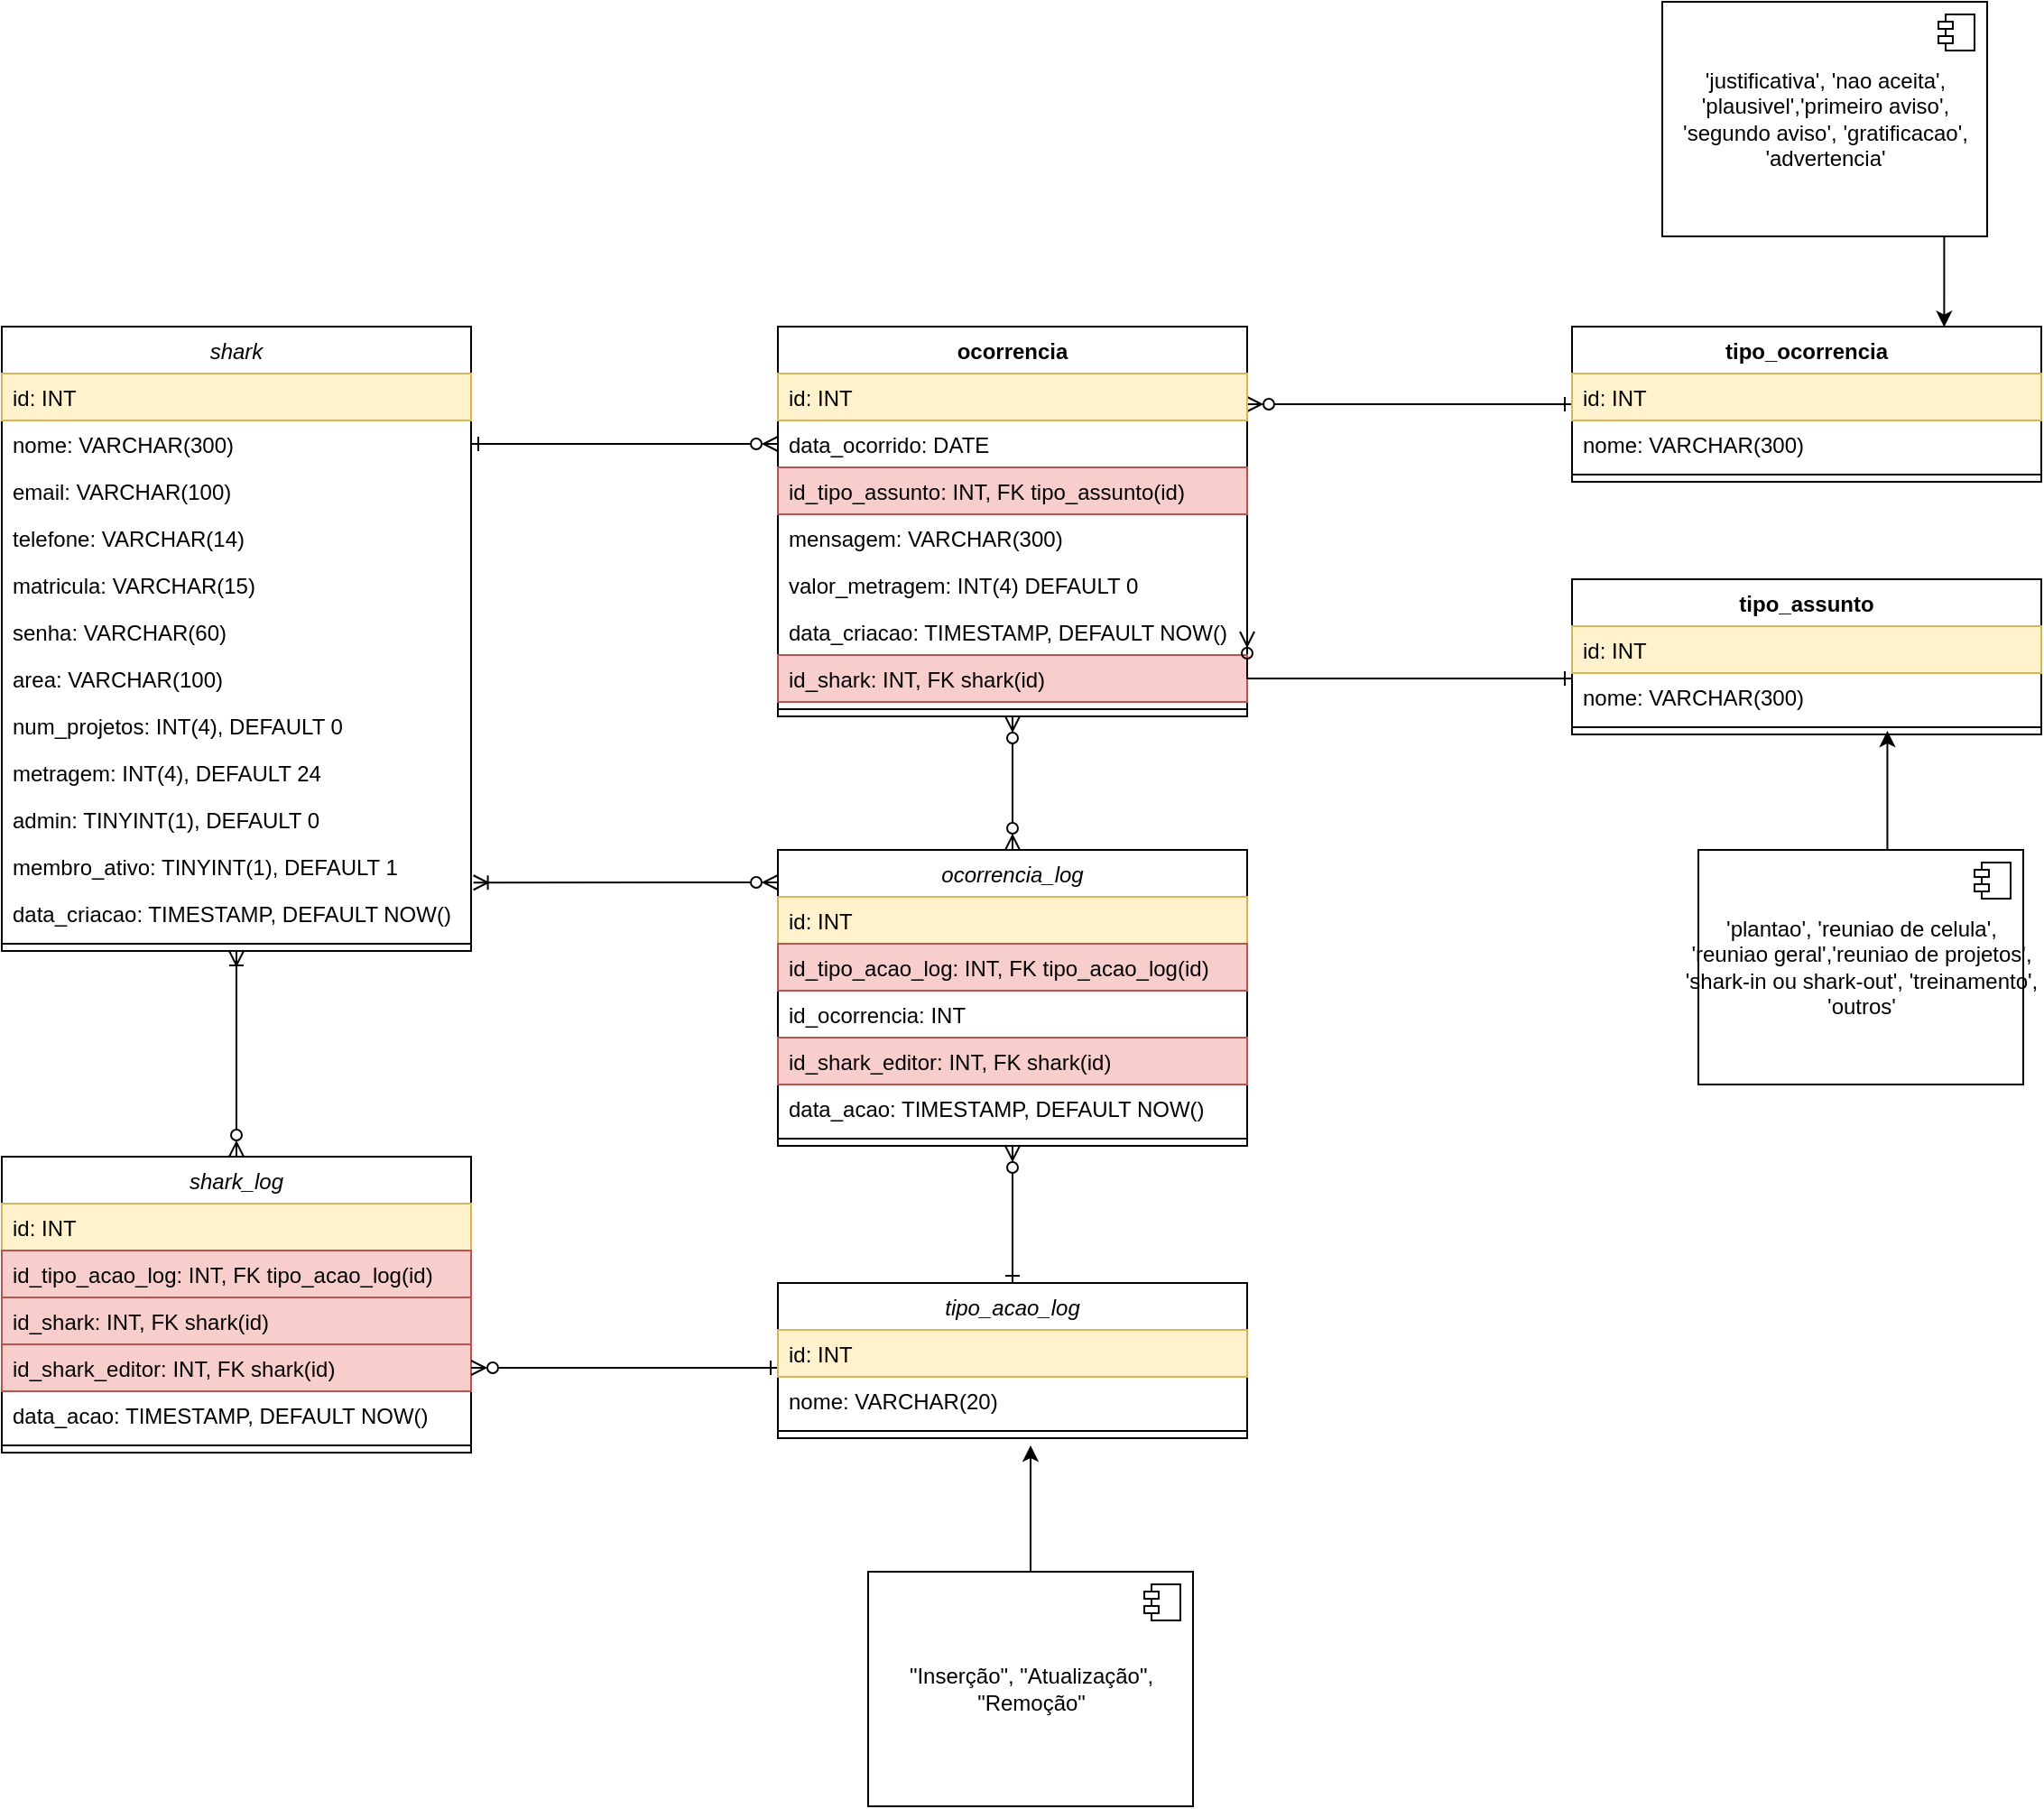 <mxfile version="21.0.6" type="device"><diagram id="C5RBs43oDa-KdzZeNtuy" name="Page-1"><mxGraphModel dx="1435" dy="2017" grid="1" gridSize="10" guides="1" tooltips="1" connect="1" arrows="1" fold="1" page="1" pageScale="1" pageWidth="827" pageHeight="1169" math="0" shadow="0"><root><mxCell id="WIyWlLk6GJQsqaUBKTNV-0"/><mxCell id="WIyWlLk6GJQsqaUBKTNV-1" parent="WIyWlLk6GJQsqaUBKTNV-0"/><mxCell id="zkfFHV4jXpPFQw0GAbJ--0" value="shark" style="swimlane;fontStyle=2;align=center;verticalAlign=top;childLayout=stackLayout;horizontal=1;startSize=26;horizontalStack=0;resizeParent=1;resizeLast=0;collapsible=1;marginBottom=0;rounded=0;shadow=0;strokeWidth=1;" parent="WIyWlLk6GJQsqaUBKTNV-1" vertex="1"><mxGeometry x="100" y="40" width="260" height="346" as="geometry"><mxRectangle x="230" y="140" width="160" height="26" as="alternateBounds"/></mxGeometry></mxCell><mxCell id="-uKI1FrvdBVuVZxCTakQ-14" value="id: INT" style="text;align=left;verticalAlign=top;spacingLeft=4;spacingRight=4;overflow=hidden;rotatable=0;points=[[0,0.5],[1,0.5]];portConstraint=eastwest;fillColor=#fff2cc;strokeColor=#d6b656;" parent="zkfFHV4jXpPFQw0GAbJ--0" vertex="1"><mxGeometry y="26" width="260" height="26" as="geometry"/></mxCell><mxCell id="zkfFHV4jXpPFQw0GAbJ--1" value="nome: VARCHAR(300)" style="text;align=left;verticalAlign=top;spacingLeft=4;spacingRight=4;overflow=hidden;rotatable=0;points=[[0,0.5],[1,0.5]];portConstraint=eastwest;" parent="zkfFHV4jXpPFQw0GAbJ--0" vertex="1"><mxGeometry y="52" width="260" height="26" as="geometry"/></mxCell><mxCell id="zkfFHV4jXpPFQw0GAbJ--2" value="email: VARCHAR(100)" style="text;align=left;verticalAlign=top;spacingLeft=4;spacingRight=4;overflow=hidden;rotatable=0;points=[[0,0.5],[1,0.5]];portConstraint=eastwest;rounded=0;shadow=0;html=0;" parent="zkfFHV4jXpPFQw0GAbJ--0" vertex="1"><mxGeometry y="78" width="260" height="26" as="geometry"/></mxCell><mxCell id="zkfFHV4jXpPFQw0GAbJ--3" value="telefone: VARCHAR(14)" style="text;align=left;verticalAlign=top;spacingLeft=4;spacingRight=4;overflow=hidden;rotatable=0;points=[[0,0.5],[1,0.5]];portConstraint=eastwest;rounded=0;shadow=0;html=0;" parent="zkfFHV4jXpPFQw0GAbJ--0" vertex="1"><mxGeometry y="104" width="260" height="26" as="geometry"/></mxCell><mxCell id="-uKI1FrvdBVuVZxCTakQ-0" value="matricula: VARCHAR(15)" style="text;align=left;verticalAlign=top;spacingLeft=4;spacingRight=4;overflow=hidden;rotatable=0;points=[[0,0.5],[1,0.5]];portConstraint=eastwest;rounded=0;shadow=0;html=0;" parent="zkfFHV4jXpPFQw0GAbJ--0" vertex="1"><mxGeometry y="130" width="260" height="26" as="geometry"/></mxCell><mxCell id="-uKI1FrvdBVuVZxCTakQ-1" value="senha: VARCHAR(60)" style="text;align=left;verticalAlign=top;spacingLeft=4;spacingRight=4;overflow=hidden;rotatable=0;points=[[0,0.5],[1,0.5]];portConstraint=eastwest;rounded=0;shadow=0;html=0;" parent="zkfFHV4jXpPFQw0GAbJ--0" vertex="1"><mxGeometry y="156" width="260" height="26" as="geometry"/></mxCell><mxCell id="-uKI1FrvdBVuVZxCTakQ-3" value="area: VARCHAR(100)" style="text;align=left;verticalAlign=top;spacingLeft=4;spacingRight=4;overflow=hidden;rotatable=0;points=[[0,0.5],[1,0.5]];portConstraint=eastwest;rounded=0;shadow=0;html=0;" parent="zkfFHV4jXpPFQw0GAbJ--0" vertex="1"><mxGeometry y="182" width="260" height="26" as="geometry"/></mxCell><mxCell id="EOZXVsjFeJaIdy7UI6iU-1" value="num_projetos: INT(4), DEFAULT 0" style="text;align=left;verticalAlign=top;spacingLeft=4;spacingRight=4;overflow=hidden;rotatable=0;points=[[0,0.5],[1,0.5]];portConstraint=eastwest;rounded=0;shadow=0;html=0;" parent="zkfFHV4jXpPFQw0GAbJ--0" vertex="1"><mxGeometry y="208" width="260" height="26" as="geometry"/></mxCell><mxCell id="-uKI1FrvdBVuVZxCTakQ-4" value="metragem: INT(4), DEFAULT 24" style="text;align=left;verticalAlign=top;spacingLeft=4;spacingRight=4;overflow=hidden;rotatable=0;points=[[0,0.5],[1,0.5]];portConstraint=eastwest;rounded=0;shadow=0;html=0;" parent="zkfFHV4jXpPFQw0GAbJ--0" vertex="1"><mxGeometry y="234" width="260" height="26" as="geometry"/></mxCell><mxCell id="-uKI1FrvdBVuVZxCTakQ-2" value="admin: TINYINT(1), DEFAULT 0" style="text;align=left;verticalAlign=top;spacingLeft=4;spacingRight=4;overflow=hidden;rotatable=0;points=[[0,0.5],[1,0.5]];portConstraint=eastwest;rounded=0;shadow=0;html=0;" parent="zkfFHV4jXpPFQw0GAbJ--0" vertex="1"><mxGeometry y="260" width="260" height="26" as="geometry"/></mxCell><mxCell id="gxHYrnx_h41nNu9AlrPa-11" value="membro_ativo: TINYINT(1), DEFAULT 1" style="text;align=left;verticalAlign=top;spacingLeft=4;spacingRight=4;overflow=hidden;rotatable=0;points=[[0,0.5],[1,0.5]];portConstraint=eastwest;rounded=0;shadow=0;html=0;" parent="zkfFHV4jXpPFQw0GAbJ--0" vertex="1"><mxGeometry y="286" width="260" height="26" as="geometry"/></mxCell><mxCell id="-uKI1FrvdBVuVZxCTakQ-5" value="data_criacao: TIMESTAMP, DEFAULT NOW()" style="text;align=left;verticalAlign=top;spacingLeft=4;spacingRight=4;overflow=hidden;rotatable=0;points=[[0,0.5],[1,0.5]];portConstraint=eastwest;rounded=0;shadow=0;html=0;" parent="zkfFHV4jXpPFQw0GAbJ--0" vertex="1"><mxGeometry y="312" width="260" height="26" as="geometry"/></mxCell><mxCell id="zkfFHV4jXpPFQw0GAbJ--4" value="" style="line;html=1;strokeWidth=1;align=left;verticalAlign=middle;spacingTop=-1;spacingLeft=3;spacingRight=3;rotatable=0;labelPosition=right;points=[];portConstraint=eastwest;" parent="zkfFHV4jXpPFQw0GAbJ--0" vertex="1"><mxGeometry y="338" width="260" height="8" as="geometry"/></mxCell><mxCell id="-uKI1FrvdBVuVZxCTakQ-10" style="edgeStyle=orthogonalEdgeStyle;rounded=0;orthogonalLoop=1;jettySize=auto;html=1;entryX=1;entryY=0.5;entryDx=0;entryDy=0;endArrow=ERone;endFill=0;startArrow=ERzeroToMany;startFill=0;" parent="WIyWlLk6GJQsqaUBKTNV-1" source="-uKI1FrvdBVuVZxCTakQ-6" target="zkfFHV4jXpPFQw0GAbJ--1" edge="1"><mxGeometry relative="1" as="geometry"><Array as="points"><mxPoint x="480" y="105"/><mxPoint x="480" y="105"/></Array></mxGeometry></mxCell><mxCell id="tHn-pjXhagg5LejLjShR-14" style="edgeStyle=orthogonalEdgeStyle;rounded=0;orthogonalLoop=1;jettySize=auto;html=1;entryX=0;entryY=0.5;entryDx=0;entryDy=0;endArrow=ERone;endFill=0;startArrow=ERzeroToMany;startFill=0;" parent="WIyWlLk6GJQsqaUBKTNV-1" source="-uKI1FrvdBVuVZxCTakQ-6" target="tHn-pjXhagg5LejLjShR-0" edge="1"><mxGeometry relative="1" as="geometry"><Array as="points"><mxPoint x="830" y="83"/><mxPoint x="830" y="83"/></Array></mxGeometry></mxCell><mxCell id="-uKI1FrvdBVuVZxCTakQ-6" value="ocorrencia" style="swimlane;fontStyle=1;align=center;verticalAlign=top;childLayout=stackLayout;horizontal=1;startSize=26;horizontalStack=0;resizeParent=1;resizeParentMax=0;resizeLast=0;collapsible=1;marginBottom=0;" parent="WIyWlLk6GJQsqaUBKTNV-1" vertex="1"><mxGeometry x="530" y="40" width="260" height="216" as="geometry"/></mxCell><mxCell id="-uKI1FrvdBVuVZxCTakQ-16" value="id: INT" style="text;align=left;verticalAlign=top;spacingLeft=4;spacingRight=4;overflow=hidden;rotatable=0;points=[[0,0.5],[1,0.5]];portConstraint=eastwest;fillColor=#fff2cc;strokeColor=#d6b656;" parent="-uKI1FrvdBVuVZxCTakQ-6" vertex="1"><mxGeometry y="26" width="260" height="26" as="geometry"/></mxCell><mxCell id="cBAoYvj5LLwuzuzhChio-1" value="data_ocorrido: DATE" style="text;align=left;verticalAlign=top;spacingLeft=4;spacingRight=4;overflow=hidden;rotatable=0;points=[[0,0.5],[1,0.5]];portConstraint=eastwest;rounded=0;shadow=0;html=0;" parent="-uKI1FrvdBVuVZxCTakQ-6" vertex="1"><mxGeometry y="52" width="260" height="26" as="geometry"/></mxCell><mxCell id="tHn-pjXhagg5LejLjShR-77" value="id_tipo_assunto: INT, FK tipo_assunto(id)" style="text;align=left;verticalAlign=top;spacingLeft=4;spacingRight=4;overflow=hidden;rotatable=0;points=[[0,0.5],[1,0.5]];portConstraint=eastwest;fillColor=#f8cecc;strokeColor=#b85450;" parent="-uKI1FrvdBVuVZxCTakQ-6" vertex="1"><mxGeometry y="78" width="260" height="26" as="geometry"/></mxCell><mxCell id="-uKI1FrvdBVuVZxCTakQ-21" value="mensagem: VARCHAR(300)" style="text;align=left;verticalAlign=top;spacingLeft=4;spacingRight=4;overflow=hidden;rotatable=0;points=[[0,0.5],[1,0.5]];portConstraint=eastwest;rounded=0;shadow=0;html=0;" parent="-uKI1FrvdBVuVZxCTakQ-6" vertex="1"><mxGeometry y="104" width="260" height="26" as="geometry"/></mxCell><mxCell id="tHn-pjXhagg5LejLjShR-24" value="valor_metragem: INT(4) DEFAULT 0" style="text;align=left;verticalAlign=top;spacingLeft=4;spacingRight=4;overflow=hidden;rotatable=0;points=[[0,0.5],[1,0.5]];portConstraint=eastwest;rounded=0;shadow=0;html=0;" parent="-uKI1FrvdBVuVZxCTakQ-6" vertex="1"><mxGeometry y="130" width="260" height="26" as="geometry"/></mxCell><mxCell id="-uKI1FrvdBVuVZxCTakQ-22" value="data_criacao: TIMESTAMP, DEFAULT NOW()" style="text;align=left;verticalAlign=top;spacingLeft=4;spacingRight=4;overflow=hidden;rotatable=0;points=[[0,0.5],[1,0.5]];portConstraint=eastwest;rounded=0;shadow=0;html=0;" parent="-uKI1FrvdBVuVZxCTakQ-6" vertex="1"><mxGeometry y="156" width="260" height="26" as="geometry"/></mxCell><mxCell id="-uKI1FrvdBVuVZxCTakQ-17" value="id_shark: INT, FK shark(id)" style="text;align=left;verticalAlign=top;spacingLeft=4;spacingRight=4;overflow=hidden;rotatable=0;points=[[0,0.5],[1,0.5]];portConstraint=eastwest;fillColor=#f8cecc;strokeColor=#b85450;" parent="-uKI1FrvdBVuVZxCTakQ-6" vertex="1"><mxGeometry y="182" width="260" height="26" as="geometry"/></mxCell><mxCell id="-uKI1FrvdBVuVZxCTakQ-8" value="" style="line;strokeWidth=1;fillColor=none;align=left;verticalAlign=middle;spacingTop=-1;spacingLeft=3;spacingRight=3;rotatable=0;labelPosition=right;points=[];portConstraint=eastwest;strokeColor=inherit;" parent="-uKI1FrvdBVuVZxCTakQ-6" vertex="1"><mxGeometry y="208" width="260" height="8" as="geometry"/></mxCell><mxCell id="tHn-pjXhagg5LejLjShR-0" value="tipo_ocorrencia" style="swimlane;fontStyle=1;align=center;verticalAlign=top;childLayout=stackLayout;horizontal=1;startSize=26;horizontalStack=0;resizeParent=1;resizeParentMax=0;resizeLast=0;collapsible=1;marginBottom=0;" parent="WIyWlLk6GJQsqaUBKTNV-1" vertex="1"><mxGeometry x="970" y="40" width="260" height="86" as="geometry"/></mxCell><mxCell id="tHn-pjXhagg5LejLjShR-1" value="id: INT" style="text;align=left;verticalAlign=top;spacingLeft=4;spacingRight=4;overflow=hidden;rotatable=0;points=[[0,0.5],[1,0.5]];portConstraint=eastwest;fillColor=#fff2cc;strokeColor=#d6b656;" parent="tHn-pjXhagg5LejLjShR-0" vertex="1"><mxGeometry y="26" width="260" height="26" as="geometry"/></mxCell><mxCell id="tHn-pjXhagg5LejLjShR-5" value="nome: VARCHAR(300)" style="text;align=left;verticalAlign=top;spacingLeft=4;spacingRight=4;overflow=hidden;rotatable=0;points=[[0,0.5],[1,0.5]];portConstraint=eastwest;rounded=0;shadow=0;html=0;" parent="tHn-pjXhagg5LejLjShR-0" vertex="1"><mxGeometry y="52" width="260" height="26" as="geometry"/></mxCell><mxCell id="tHn-pjXhagg5LejLjShR-8" value="" style="line;strokeWidth=1;fillColor=none;align=left;verticalAlign=middle;spacingTop=-1;spacingLeft=3;spacingRight=3;rotatable=0;labelPosition=right;points=[];portConstraint=eastwest;strokeColor=inherit;" parent="tHn-pjXhagg5LejLjShR-0" vertex="1"><mxGeometry y="78" width="260" height="8" as="geometry"/></mxCell><mxCell id="tHn-pjXhagg5LejLjShR-11" style="edgeStyle=orthogonalEdgeStyle;rounded=0;orthogonalLoop=1;jettySize=auto;html=1;entryX=0.793;entryY=0.003;entryDx=0;entryDy=0;entryPerimeter=0;" parent="WIyWlLk6GJQsqaUBKTNV-1" source="tHn-pjXhagg5LejLjShR-9" target="tHn-pjXhagg5LejLjShR-0" edge="1"><mxGeometry relative="1" as="geometry"><Array as="points"><mxPoint x="1176" y="25"/></Array></mxGeometry></mxCell><mxCell id="tHn-pjXhagg5LejLjShR-9" value="'justificativa', 'nao aceita',&lt;br style=&quot;border-color: var(--border-color); padding: 0px; margin: 0px; text-align: left;&quot;&gt;&lt;span style=&quot;text-align: left;&quot;&gt;'plausivel','primeiro aviso', &lt;br&gt;'segundo aviso', 'gratificacao',&lt;br&gt;'advertencia'&lt;br&gt;&lt;/span&gt;" style="html=1;dropTarget=0;" parent="WIyWlLk6GJQsqaUBKTNV-1" vertex="1"><mxGeometry x="1020" y="-140" width="180" height="130" as="geometry"/></mxCell><mxCell id="tHn-pjXhagg5LejLjShR-10" value="" style="shape=module;jettyWidth=8;jettyHeight=4;" parent="tHn-pjXhagg5LejLjShR-9" vertex="1"><mxGeometry x="1" width="20" height="20" relative="1" as="geometry"><mxPoint x="-27" y="7" as="offset"/></mxGeometry></mxCell><mxCell id="tHn-pjXhagg5LejLjShR-84" style="edgeStyle=orthogonalEdgeStyle;rounded=0;orthogonalLoop=1;jettySize=auto;html=1;entryX=1;entryY=0.5;entryDx=0;entryDy=0;startArrow=ERone;startFill=0;endArrow=ERzeroToMany;endFill=0;" parent="WIyWlLk6GJQsqaUBKTNV-1" source="tHn-pjXhagg5LejLjShR-78" target="-uKI1FrvdBVuVZxCTakQ-22" edge="1"><mxGeometry relative="1" as="geometry"><Array as="points"><mxPoint x="910" y="235"/><mxPoint x="910" y="235"/></Array></mxGeometry></mxCell><mxCell id="tHn-pjXhagg5LejLjShR-78" value="tipo_assunto" style="swimlane;fontStyle=1;align=center;verticalAlign=top;childLayout=stackLayout;horizontal=1;startSize=26;horizontalStack=0;resizeParent=1;resizeParentMax=0;resizeLast=0;collapsible=1;marginBottom=0;" parent="WIyWlLk6GJQsqaUBKTNV-1" vertex="1"><mxGeometry x="970" y="180" width="260" height="86" as="geometry"/></mxCell><mxCell id="tHn-pjXhagg5LejLjShR-79" value="id: INT" style="text;align=left;verticalAlign=top;spacingLeft=4;spacingRight=4;overflow=hidden;rotatable=0;points=[[0,0.5],[1,0.5]];portConstraint=eastwest;fillColor=#fff2cc;strokeColor=#d6b656;" parent="tHn-pjXhagg5LejLjShR-78" vertex="1"><mxGeometry y="26" width="260" height="26" as="geometry"/></mxCell><mxCell id="tHn-pjXhagg5LejLjShR-80" value="nome: VARCHAR(300)" style="text;align=left;verticalAlign=top;spacingLeft=4;spacingRight=4;overflow=hidden;rotatable=0;points=[[0,0.5],[1,0.5]];portConstraint=eastwest;rounded=0;shadow=0;html=0;" parent="tHn-pjXhagg5LejLjShR-78" vertex="1"><mxGeometry y="52" width="260" height="26" as="geometry"/></mxCell><mxCell id="tHn-pjXhagg5LejLjShR-81" value="" style="line;strokeWidth=1;fillColor=none;align=left;verticalAlign=middle;spacingTop=-1;spacingLeft=3;spacingRight=3;rotatable=0;labelPosition=right;points=[];portConstraint=eastwest;strokeColor=inherit;" parent="tHn-pjXhagg5LejLjShR-78" vertex="1"><mxGeometry y="78" width="260" height="8" as="geometry"/></mxCell><mxCell id="tHn-pjXhagg5LejLjShR-88" style="edgeStyle=orthogonalEdgeStyle;rounded=0;orthogonalLoop=1;jettySize=auto;html=1;entryX=0.672;entryY=0.75;entryDx=0;entryDy=0;entryPerimeter=0;" parent="WIyWlLk6GJQsqaUBKTNV-1" source="tHn-pjXhagg5LejLjShR-86" target="tHn-pjXhagg5LejLjShR-81" edge="1"><mxGeometry relative="1" as="geometry"><Array as="points"><mxPoint x="1145" y="350"/><mxPoint x="1145" y="350"/></Array></mxGeometry></mxCell><mxCell id="tHn-pjXhagg5LejLjShR-86" value="'plantao', 'reuniao de celula',&lt;br style=&quot;border-color: var(--border-color); padding: 0px; margin: 0px; text-align: left;&quot;&gt;&lt;span style=&quot;text-align: left;&quot;&gt;'reuniao geral','reuniao de projetos', &lt;br&gt;'shark-in ou shark-out', 'treinamento',&lt;br&gt;'outros'&lt;br&gt;&lt;/span&gt;" style="html=1;dropTarget=0;" parent="WIyWlLk6GJQsqaUBKTNV-1" vertex="1"><mxGeometry x="1040" y="330" width="180" height="130" as="geometry"/></mxCell><mxCell id="tHn-pjXhagg5LejLjShR-87" value="" style="shape=module;jettyWidth=8;jettyHeight=4;" parent="tHn-pjXhagg5LejLjShR-86" vertex="1"><mxGeometry x="1" width="20" height="20" relative="1" as="geometry"><mxPoint x="-27" y="7" as="offset"/></mxGeometry></mxCell><mxCell id="gxHYrnx_h41nNu9AlrPa-10" style="edgeStyle=orthogonalEdgeStyle;rounded=0;orthogonalLoop=1;jettySize=auto;html=1;entryX=0.5;entryY=1;entryDx=0;entryDy=0;endArrow=ERoneToMany;endFill=0;startArrow=ERzeroToMany;startFill=0;" parent="WIyWlLk6GJQsqaUBKTNV-1" source="HKnBI8yPx4CETMh80sso-0" target="zkfFHV4jXpPFQw0GAbJ--0" edge="1"><mxGeometry relative="1" as="geometry"/></mxCell><mxCell id="HKnBI8yPx4CETMh80sso-0" value="shark_log" style="swimlane;fontStyle=2;align=center;verticalAlign=top;childLayout=stackLayout;horizontal=1;startSize=26;horizontalStack=0;resizeParent=1;resizeLast=0;collapsible=1;marginBottom=0;rounded=0;shadow=0;strokeWidth=1;" parent="WIyWlLk6GJQsqaUBKTNV-1" vertex="1"><mxGeometry x="100" y="500" width="260" height="164" as="geometry"><mxRectangle x="230" y="140" width="160" height="26" as="alternateBounds"/></mxGeometry></mxCell><mxCell id="HKnBI8yPx4CETMh80sso-1" value="id: INT" style="text;align=left;verticalAlign=top;spacingLeft=4;spacingRight=4;overflow=hidden;rotatable=0;points=[[0,0.5],[1,0.5]];portConstraint=eastwest;fillColor=#fff2cc;strokeColor=#d6b656;" parent="HKnBI8yPx4CETMh80sso-0" vertex="1"><mxGeometry y="26" width="260" height="26" as="geometry"/></mxCell><mxCell id="tHn-pjXhagg5LejLjShR-12" value="id_tipo_acao_log: INT, FK tipo_acao_log(id)" style="text;align=left;verticalAlign=top;spacingLeft=4;spacingRight=4;overflow=hidden;rotatable=0;points=[[0,0.5],[1,0.5]];portConstraint=eastwest;fillColor=#f8cecc;strokeColor=#b85450;" parent="HKnBI8yPx4CETMh80sso-0" vertex="1"><mxGeometry y="52" width="260" height="26" as="geometry"/></mxCell><mxCell id="gxHYrnx_h41nNu9AlrPa-9" value="id_shark: INT, FK shark(id)" style="text;align=left;verticalAlign=top;spacingLeft=4;spacingRight=4;overflow=hidden;rotatable=0;points=[[0,0.5],[1,0.5]];portConstraint=eastwest;fillColor=#f8cecc;strokeColor=#b85450;" parent="HKnBI8yPx4CETMh80sso-0" vertex="1"><mxGeometry y="78" width="260" height="26" as="geometry"/></mxCell><mxCell id="0MhYS269bVKAtgKYdjwF-0" value="id_shark_editor: INT, FK shark(id)" style="text;align=left;verticalAlign=top;spacingLeft=4;spacingRight=4;overflow=hidden;rotatable=0;points=[[0,0.5],[1,0.5]];portConstraint=eastwest;fillColor=#f8cecc;strokeColor=#b85450;" vertex="1" parent="HKnBI8yPx4CETMh80sso-0"><mxGeometry y="104" width="260" height="26" as="geometry"/></mxCell><mxCell id="HKnBI8yPx4CETMh80sso-11" value="data_acao: TIMESTAMP, DEFAULT NOW()" style="text;align=left;verticalAlign=top;spacingLeft=4;spacingRight=4;overflow=hidden;rotatable=0;points=[[0,0.5],[1,0.5]];portConstraint=eastwest;rounded=0;shadow=0;html=0;" parent="HKnBI8yPx4CETMh80sso-0" vertex="1"><mxGeometry y="130" width="260" height="26" as="geometry"/></mxCell><mxCell id="HKnBI8yPx4CETMh80sso-12" value="" style="line;html=1;strokeWidth=1;align=left;verticalAlign=middle;spacingTop=-1;spacingLeft=3;spacingRight=3;rotatable=0;labelPosition=right;points=[];portConstraint=eastwest;" parent="HKnBI8yPx4CETMh80sso-0" vertex="1"><mxGeometry y="156" width="260" height="8" as="geometry"/></mxCell><mxCell id="Z2v0kCpfst-7uqKBWJ1m-2" style="edgeStyle=orthogonalEdgeStyle;rounded=0;orthogonalLoop=1;jettySize=auto;html=1;" parent="WIyWlLk6GJQsqaUBKTNV-1" source="gxHYrnx_h41nNu9AlrPa-4" edge="1"><mxGeometry relative="1" as="geometry"><mxPoint x="670" y="660" as="targetPoint"/></mxGeometry></mxCell><mxCell id="gxHYrnx_h41nNu9AlrPa-4" value="&lt;span style=&quot;text-align: left;&quot;&gt;&quot;Inserção&quot;, &quot;Atualização&quot;,&lt;br&gt;&quot;Remoção&quot;&lt;br&gt;&lt;/span&gt;" style="html=1;dropTarget=0;" parent="WIyWlLk6GJQsqaUBKTNV-1" vertex="1"><mxGeometry x="580" y="730" width="180" height="130" as="geometry"/></mxCell><mxCell id="gxHYrnx_h41nNu9AlrPa-5" value="" style="shape=module;jettyWidth=8;jettyHeight=4;" parent="gxHYrnx_h41nNu9AlrPa-4" vertex="1"><mxGeometry x="1" width="20" height="20" relative="1" as="geometry"><mxPoint x="-27" y="7" as="offset"/></mxGeometry></mxCell><mxCell id="0MhYS269bVKAtgKYdjwF-9" style="edgeStyle=orthogonalEdgeStyle;rounded=0;orthogonalLoop=1;jettySize=auto;html=1;entryX=0.5;entryY=1;entryDx=0;entryDy=0;endArrow=ERzeroToMany;endFill=0;startArrow=ERzeroToMany;startFill=0;" edge="1" parent="WIyWlLk6GJQsqaUBKTNV-1" source="0MhYS269bVKAtgKYdjwF-1" target="-uKI1FrvdBVuVZxCTakQ-6"><mxGeometry relative="1" as="geometry"/></mxCell><mxCell id="0MhYS269bVKAtgKYdjwF-19" style="edgeStyle=orthogonalEdgeStyle;rounded=0;orthogonalLoop=1;jettySize=auto;html=1;entryX=1.005;entryY=-0.149;entryDx=0;entryDy=0;entryPerimeter=0;endArrow=ERoneToMany;endFill=0;startArrow=ERzeroToMany;startFill=0;" edge="1" parent="WIyWlLk6GJQsqaUBKTNV-1" source="0MhYS269bVKAtgKYdjwF-1" target="-uKI1FrvdBVuVZxCTakQ-5"><mxGeometry relative="1" as="geometry"><Array as="points"><mxPoint x="500" y="348"/><mxPoint x="500" y="348"/></Array></mxGeometry></mxCell><mxCell id="0MhYS269bVKAtgKYdjwF-1" value="ocorrencia_log" style="swimlane;fontStyle=2;align=center;verticalAlign=top;childLayout=stackLayout;horizontal=1;startSize=26;horizontalStack=0;resizeParent=1;resizeLast=0;collapsible=1;marginBottom=0;rounded=0;shadow=0;strokeWidth=1;" vertex="1" parent="WIyWlLk6GJQsqaUBKTNV-1"><mxGeometry x="530" y="330" width="260" height="164" as="geometry"><mxRectangle x="230" y="140" width="160" height="26" as="alternateBounds"/></mxGeometry></mxCell><mxCell id="0MhYS269bVKAtgKYdjwF-2" value="id: INT" style="text;align=left;verticalAlign=top;spacingLeft=4;spacingRight=4;overflow=hidden;rotatable=0;points=[[0,0.5],[1,0.5]];portConstraint=eastwest;fillColor=#fff2cc;strokeColor=#d6b656;" vertex="1" parent="0MhYS269bVKAtgKYdjwF-1"><mxGeometry y="26" width="260" height="26" as="geometry"/></mxCell><mxCell id="0MhYS269bVKAtgKYdjwF-3" value="id_tipo_acao_log: INT, FK tipo_acao_log(id)" style="text;align=left;verticalAlign=top;spacingLeft=4;spacingRight=4;overflow=hidden;rotatable=0;points=[[0,0.5],[1,0.5]];portConstraint=eastwest;fillColor=#f8cecc;strokeColor=#b85450;" vertex="1" parent="0MhYS269bVKAtgKYdjwF-1"><mxGeometry y="52" width="260" height="26" as="geometry"/></mxCell><mxCell id="0MhYS269bVKAtgKYdjwF-4" value="id_ocorrencia: INT" style="text;align=left;verticalAlign=top;spacingLeft=4;spacingRight=4;overflow=hidden;rotatable=0;points=[[0,0.5],[1,0.5]];portConstraint=eastwest;" vertex="1" parent="0MhYS269bVKAtgKYdjwF-1"><mxGeometry y="78" width="260" height="26" as="geometry"/></mxCell><mxCell id="0MhYS269bVKAtgKYdjwF-5" value="id_shark_editor: INT, FK shark(id)" style="text;align=left;verticalAlign=top;spacingLeft=4;spacingRight=4;overflow=hidden;rotatable=0;points=[[0,0.5],[1,0.5]];portConstraint=eastwest;fillColor=#f8cecc;strokeColor=#b85450;" vertex="1" parent="0MhYS269bVKAtgKYdjwF-1"><mxGeometry y="104" width="260" height="26" as="geometry"/></mxCell><mxCell id="0MhYS269bVKAtgKYdjwF-6" value="data_acao: TIMESTAMP, DEFAULT NOW()" style="text;align=left;verticalAlign=top;spacingLeft=4;spacingRight=4;overflow=hidden;rotatable=0;points=[[0,0.5],[1,0.5]];portConstraint=eastwest;rounded=0;shadow=0;html=0;" vertex="1" parent="0MhYS269bVKAtgKYdjwF-1"><mxGeometry y="130" width="260" height="26" as="geometry"/></mxCell><mxCell id="0MhYS269bVKAtgKYdjwF-7" value="" style="line;html=1;strokeWidth=1;align=left;verticalAlign=middle;spacingTop=-1;spacingLeft=3;spacingRight=3;rotatable=0;labelPosition=right;points=[];portConstraint=eastwest;" vertex="1" parent="0MhYS269bVKAtgKYdjwF-1"><mxGeometry y="156" width="260" height="8" as="geometry"/></mxCell><mxCell id="0MhYS269bVKAtgKYdjwF-17" style="edgeStyle=orthogonalEdgeStyle;rounded=0;orthogonalLoop=1;jettySize=auto;html=1;entryX=0.5;entryY=1;entryDx=0;entryDy=0;endArrow=ERzeroToMany;endFill=0;startArrow=ERone;startFill=0;" edge="1" parent="WIyWlLk6GJQsqaUBKTNV-1" source="0MhYS269bVKAtgKYdjwF-10" target="0MhYS269bVKAtgKYdjwF-1"><mxGeometry relative="1" as="geometry"/></mxCell><mxCell id="0MhYS269bVKAtgKYdjwF-18" style="edgeStyle=orthogonalEdgeStyle;rounded=0;orthogonalLoop=1;jettySize=auto;html=1;entryX=1;entryY=0.5;entryDx=0;entryDy=0;endArrow=ERzeroToMany;endFill=0;startArrow=ERone;startFill=0;" edge="1" parent="WIyWlLk6GJQsqaUBKTNV-1" source="0MhYS269bVKAtgKYdjwF-10" target="0MhYS269bVKAtgKYdjwF-0"><mxGeometry relative="1" as="geometry"><Array as="points"><mxPoint x="480" y="617"/><mxPoint x="480" y="617"/></Array></mxGeometry></mxCell><mxCell id="0MhYS269bVKAtgKYdjwF-10" value="tipo_acao_log" style="swimlane;fontStyle=2;align=center;verticalAlign=top;childLayout=stackLayout;horizontal=1;startSize=26;horizontalStack=0;resizeParent=1;resizeLast=0;collapsible=1;marginBottom=0;rounded=0;shadow=0;strokeWidth=1;" vertex="1" parent="WIyWlLk6GJQsqaUBKTNV-1"><mxGeometry x="530" y="570" width="260" height="86" as="geometry"><mxRectangle x="230" y="140" width="160" height="26" as="alternateBounds"/></mxGeometry></mxCell><mxCell id="0MhYS269bVKAtgKYdjwF-11" value="id: INT" style="text;align=left;verticalAlign=top;spacingLeft=4;spacingRight=4;overflow=hidden;rotatable=0;points=[[0,0.5],[1,0.5]];portConstraint=eastwest;fillColor=#fff2cc;strokeColor=#d6b656;" vertex="1" parent="0MhYS269bVKAtgKYdjwF-10"><mxGeometry y="26" width="260" height="26" as="geometry"/></mxCell><mxCell id="0MhYS269bVKAtgKYdjwF-13" value="nome: VARCHAR(20)" style="text;align=left;verticalAlign=top;spacingLeft=4;spacingRight=4;overflow=hidden;rotatable=0;points=[[0,0.5],[1,0.5]];portConstraint=eastwest;" vertex="1" parent="0MhYS269bVKAtgKYdjwF-10"><mxGeometry y="52" width="260" height="26" as="geometry"/></mxCell><mxCell id="0MhYS269bVKAtgKYdjwF-16" value="" style="line;html=1;strokeWidth=1;align=left;verticalAlign=middle;spacingTop=-1;spacingLeft=3;spacingRight=3;rotatable=0;labelPosition=right;points=[];portConstraint=eastwest;" vertex="1" parent="0MhYS269bVKAtgKYdjwF-10"><mxGeometry y="78" width="260" height="8" as="geometry"/></mxCell></root></mxGraphModel></diagram></mxfile>